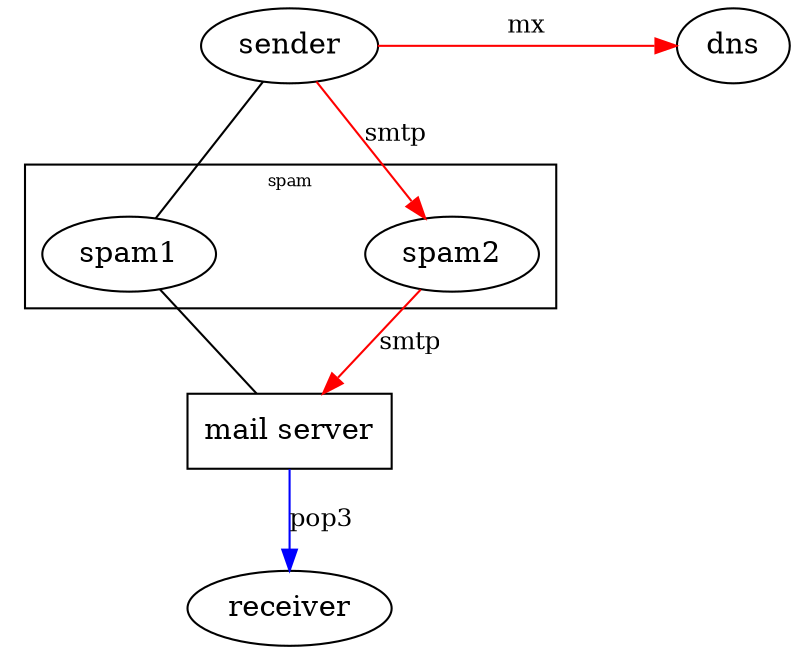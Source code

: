 //
// graphviz-dot-mode
//
// M-x compile
// C-c p
//

digraph email {

	edge[fontsize=12,dir=none]
	graph[fontsize=8]
	node[fontsize=14]

	nodesep=1.0
	ratio=compress
		
	sender -> dns[dir=forward,color=red,label="mx"]
	// dns -> sender[dir=forward,color=red]
	sender -> spam1 -> mailServer
	sender -> spam2 -> mailServer[dir=forward, color=red, label="smtp"]

	subgraph cluster_spam {
		label = "spam"
		spam1
		spam2
	}

	mailServer -> receiver[dir=forward, color=blue, label="pop3"]

	mailServer[label="mail server",shape=box]
	
	// as -> { storage, database }
	// todo : small label
	// todo : label to the circle
	// as -> storage
	// as -> database[dir=back, color=red, label="back"]

	{ rank = same; sender dns }
}

